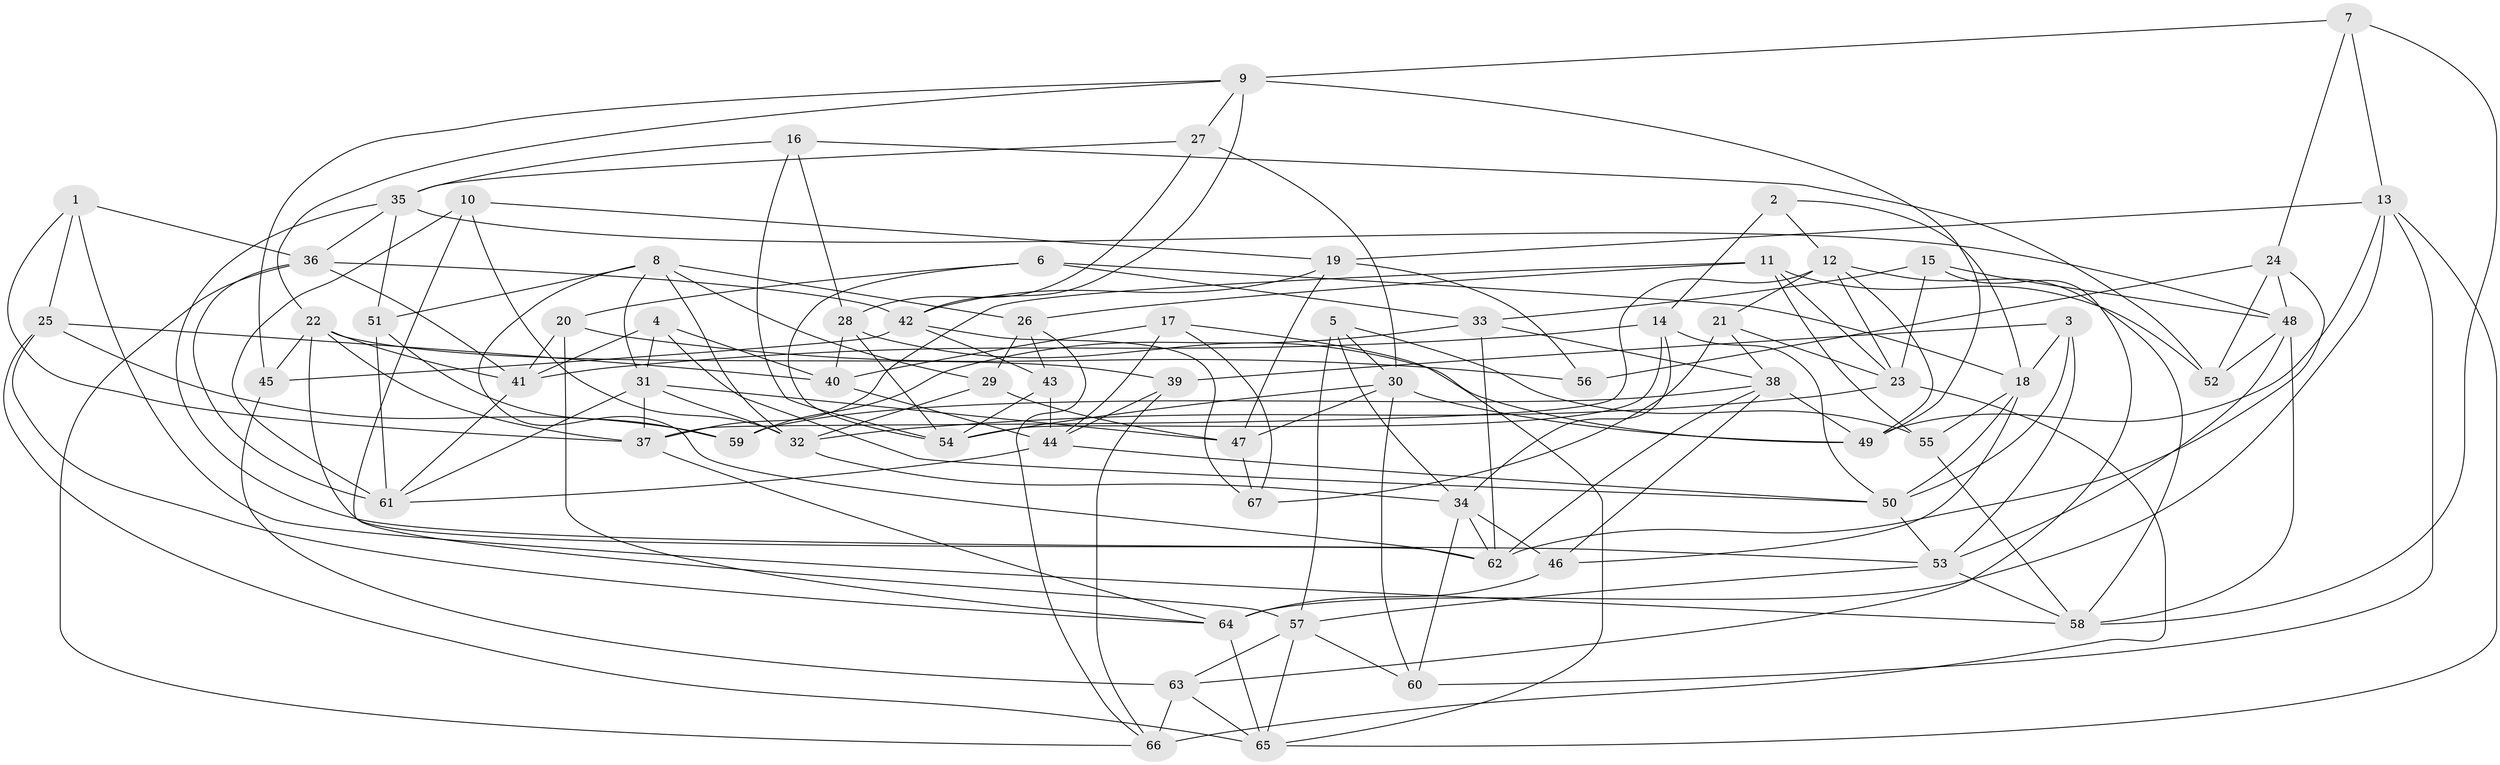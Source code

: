 // original degree distribution, {4: 1.0}
// Generated by graph-tools (version 1.1) at 2025/38/03/04/25 23:38:04]
// undirected, 67 vertices, 168 edges
graph export_dot {
  node [color=gray90,style=filled];
  1;
  2;
  3;
  4;
  5;
  6;
  7;
  8;
  9;
  10;
  11;
  12;
  13;
  14;
  15;
  16;
  17;
  18;
  19;
  20;
  21;
  22;
  23;
  24;
  25;
  26;
  27;
  28;
  29;
  30;
  31;
  32;
  33;
  34;
  35;
  36;
  37;
  38;
  39;
  40;
  41;
  42;
  43;
  44;
  45;
  46;
  47;
  48;
  49;
  50;
  51;
  52;
  53;
  54;
  55;
  56;
  57;
  58;
  59;
  60;
  61;
  62;
  63;
  64;
  65;
  66;
  67;
  1 -- 25 [weight=1.0];
  1 -- 36 [weight=1.0];
  1 -- 37 [weight=1.0];
  1 -- 58 [weight=1.0];
  2 -- 12 [weight=1.0];
  2 -- 14 [weight=2.0];
  2 -- 18 [weight=1.0];
  3 -- 18 [weight=1.0];
  3 -- 39 [weight=1.0];
  3 -- 50 [weight=1.0];
  3 -- 53 [weight=1.0];
  4 -- 31 [weight=1.0];
  4 -- 40 [weight=1.0];
  4 -- 41 [weight=1.0];
  4 -- 50 [weight=1.0];
  5 -- 30 [weight=1.0];
  5 -- 34 [weight=1.0];
  5 -- 55 [weight=1.0];
  5 -- 57 [weight=1.0];
  6 -- 18 [weight=1.0];
  6 -- 20 [weight=1.0];
  6 -- 33 [weight=1.0];
  6 -- 54 [weight=1.0];
  7 -- 9 [weight=1.0];
  7 -- 13 [weight=1.0];
  7 -- 24 [weight=1.0];
  7 -- 58 [weight=1.0];
  8 -- 26 [weight=1.0];
  8 -- 29 [weight=1.0];
  8 -- 31 [weight=1.0];
  8 -- 32 [weight=1.0];
  8 -- 51 [weight=1.0];
  8 -- 62 [weight=1.0];
  9 -- 22 [weight=1.0];
  9 -- 27 [weight=1.0];
  9 -- 42 [weight=1.0];
  9 -- 45 [weight=1.0];
  9 -- 49 [weight=1.0];
  10 -- 19 [weight=1.0];
  10 -- 32 [weight=1.0];
  10 -- 57 [weight=1.0];
  10 -- 61 [weight=1.0];
  11 -- 23 [weight=1.0];
  11 -- 26 [weight=1.0];
  11 -- 37 [weight=1.0];
  11 -- 52 [weight=2.0];
  11 -- 55 [weight=1.0];
  12 -- 21 [weight=1.0];
  12 -- 23 [weight=1.0];
  12 -- 37 [weight=1.0];
  12 -- 49 [weight=1.0];
  12 -- 58 [weight=1.0];
  13 -- 19 [weight=1.0];
  13 -- 49 [weight=1.0];
  13 -- 60 [weight=1.0];
  13 -- 64 [weight=1.0];
  13 -- 65 [weight=1.0];
  14 -- 34 [weight=1.0];
  14 -- 41 [weight=1.0];
  14 -- 50 [weight=1.0];
  14 -- 54 [weight=1.0];
  15 -- 23 [weight=1.0];
  15 -- 33 [weight=1.0];
  15 -- 48 [weight=1.0];
  15 -- 63 [weight=1.0];
  16 -- 28 [weight=1.0];
  16 -- 35 [weight=1.0];
  16 -- 52 [weight=1.0];
  16 -- 54 [weight=1.0];
  17 -- 40 [weight=1.0];
  17 -- 44 [weight=1.0];
  17 -- 65 [weight=1.0];
  17 -- 67 [weight=1.0];
  18 -- 46 [weight=1.0];
  18 -- 50 [weight=1.0];
  18 -- 55 [weight=1.0];
  19 -- 42 [weight=1.0];
  19 -- 47 [weight=1.0];
  19 -- 56 [weight=2.0];
  20 -- 41 [weight=1.0];
  20 -- 56 [weight=1.0];
  20 -- 64 [weight=1.0];
  21 -- 23 [weight=1.0];
  21 -- 38 [weight=1.0];
  21 -- 67 [weight=1.0];
  22 -- 37 [weight=1.0];
  22 -- 39 [weight=1.0];
  22 -- 41 [weight=1.0];
  22 -- 45 [weight=1.0];
  22 -- 62 [weight=1.0];
  23 -- 32 [weight=1.0];
  23 -- 66 [weight=1.0];
  24 -- 48 [weight=1.0];
  24 -- 52 [weight=2.0];
  24 -- 56 [weight=1.0];
  24 -- 62 [weight=1.0];
  25 -- 40 [weight=1.0];
  25 -- 59 [weight=2.0];
  25 -- 64 [weight=1.0];
  25 -- 65 [weight=1.0];
  26 -- 29 [weight=2.0];
  26 -- 43 [weight=1.0];
  26 -- 66 [weight=1.0];
  27 -- 28 [weight=1.0];
  27 -- 30 [weight=1.0];
  27 -- 35 [weight=1.0];
  28 -- 40 [weight=2.0];
  28 -- 49 [weight=1.0];
  28 -- 54 [weight=1.0];
  29 -- 32 [weight=1.0];
  29 -- 47 [weight=2.0];
  30 -- 47 [weight=1.0];
  30 -- 49 [weight=1.0];
  30 -- 54 [weight=1.0];
  30 -- 60 [weight=1.0];
  31 -- 32 [weight=1.0];
  31 -- 37 [weight=1.0];
  31 -- 47 [weight=1.0];
  31 -- 61 [weight=1.0];
  32 -- 34 [weight=1.0];
  33 -- 38 [weight=1.0];
  33 -- 59 [weight=2.0];
  33 -- 62 [weight=1.0];
  34 -- 46 [weight=1.0];
  34 -- 60 [weight=1.0];
  34 -- 62 [weight=1.0];
  35 -- 36 [weight=1.0];
  35 -- 48 [weight=1.0];
  35 -- 51 [weight=1.0];
  35 -- 53 [weight=1.0];
  36 -- 41 [weight=1.0];
  36 -- 42 [weight=1.0];
  36 -- 61 [weight=1.0];
  36 -- 66 [weight=1.0];
  37 -- 64 [weight=1.0];
  38 -- 46 [weight=1.0];
  38 -- 49 [weight=1.0];
  38 -- 59 [weight=1.0];
  38 -- 62 [weight=1.0];
  39 -- 44 [weight=1.0];
  39 -- 66 [weight=1.0];
  40 -- 44 [weight=1.0];
  41 -- 61 [weight=1.0];
  42 -- 43 [weight=1.0];
  42 -- 45 [weight=1.0];
  42 -- 67 [weight=1.0];
  43 -- 44 [weight=1.0];
  43 -- 54 [weight=1.0];
  44 -- 50 [weight=1.0];
  44 -- 61 [weight=1.0];
  45 -- 63 [weight=1.0];
  46 -- 64 [weight=1.0];
  47 -- 67 [weight=1.0];
  48 -- 52 [weight=1.0];
  48 -- 53 [weight=1.0];
  48 -- 58 [weight=1.0];
  50 -- 53 [weight=1.0];
  51 -- 59 [weight=1.0];
  51 -- 61 [weight=1.0];
  53 -- 57 [weight=1.0];
  53 -- 58 [weight=1.0];
  55 -- 58 [weight=1.0];
  57 -- 60 [weight=1.0];
  57 -- 63 [weight=1.0];
  57 -- 65 [weight=1.0];
  63 -- 65 [weight=1.0];
  63 -- 66 [weight=2.0];
  64 -- 65 [weight=1.0];
}
